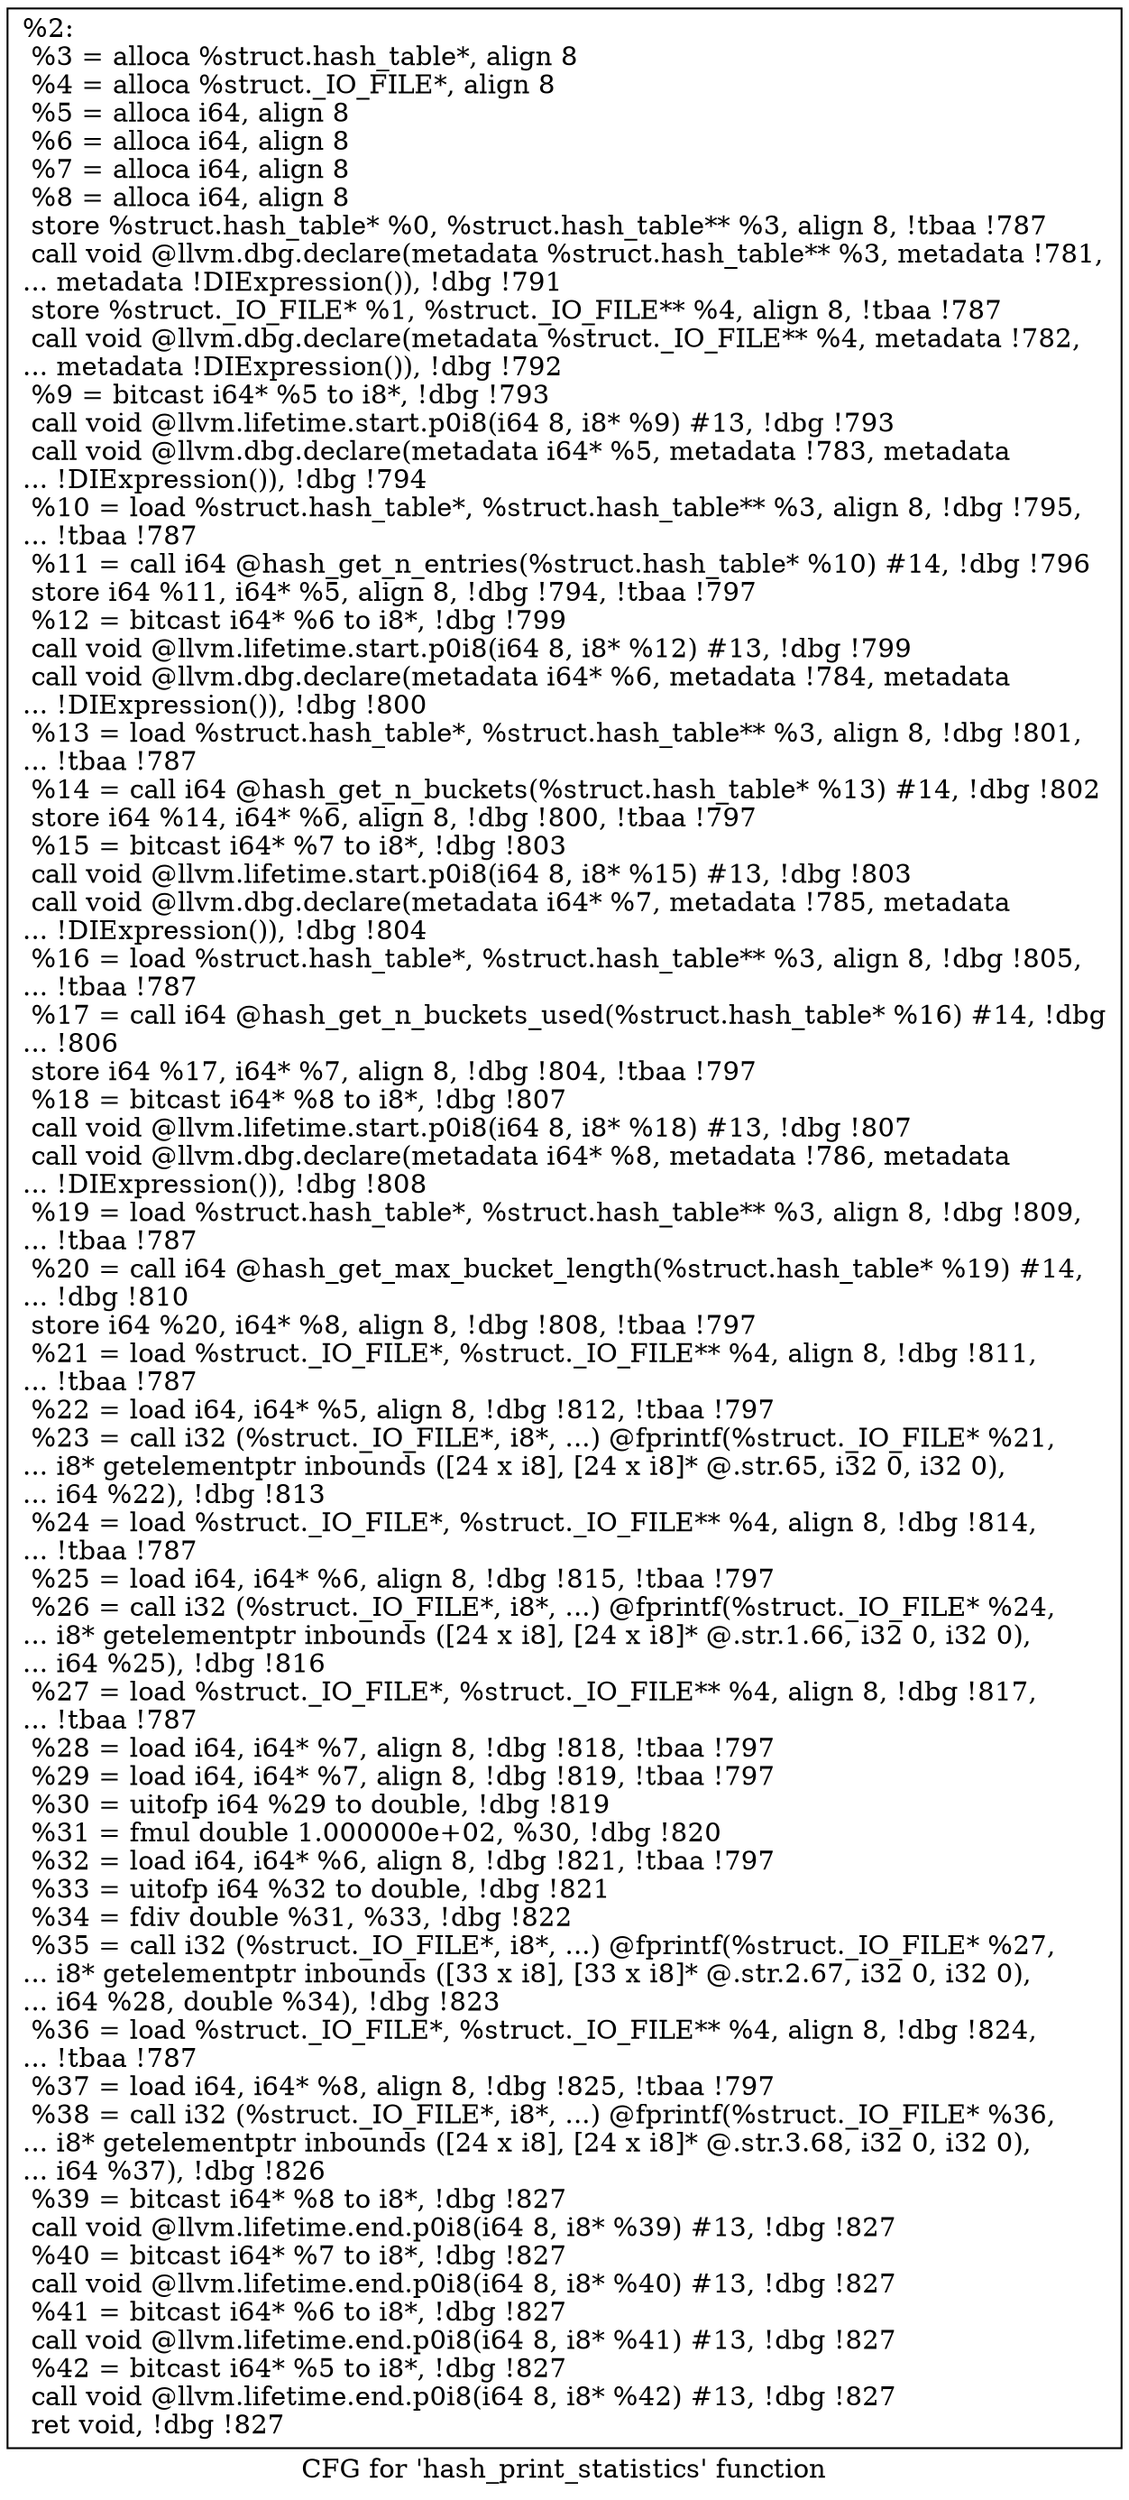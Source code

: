 digraph "CFG for 'hash_print_statistics' function" {
	label="CFG for 'hash_print_statistics' function";

	Node0x24b14f0 [shape=record,label="{%2:\l  %3 = alloca %struct.hash_table*, align 8\l  %4 = alloca %struct._IO_FILE*, align 8\l  %5 = alloca i64, align 8\l  %6 = alloca i64, align 8\l  %7 = alloca i64, align 8\l  %8 = alloca i64, align 8\l  store %struct.hash_table* %0, %struct.hash_table** %3, align 8, !tbaa !787\l  call void @llvm.dbg.declare(metadata %struct.hash_table** %3, metadata !781,\l... metadata !DIExpression()), !dbg !791\l  store %struct._IO_FILE* %1, %struct._IO_FILE** %4, align 8, !tbaa !787\l  call void @llvm.dbg.declare(metadata %struct._IO_FILE** %4, metadata !782,\l... metadata !DIExpression()), !dbg !792\l  %9 = bitcast i64* %5 to i8*, !dbg !793\l  call void @llvm.lifetime.start.p0i8(i64 8, i8* %9) #13, !dbg !793\l  call void @llvm.dbg.declare(metadata i64* %5, metadata !783, metadata\l... !DIExpression()), !dbg !794\l  %10 = load %struct.hash_table*, %struct.hash_table** %3, align 8, !dbg !795,\l... !tbaa !787\l  %11 = call i64 @hash_get_n_entries(%struct.hash_table* %10) #14, !dbg !796\l  store i64 %11, i64* %5, align 8, !dbg !794, !tbaa !797\l  %12 = bitcast i64* %6 to i8*, !dbg !799\l  call void @llvm.lifetime.start.p0i8(i64 8, i8* %12) #13, !dbg !799\l  call void @llvm.dbg.declare(metadata i64* %6, metadata !784, metadata\l... !DIExpression()), !dbg !800\l  %13 = load %struct.hash_table*, %struct.hash_table** %3, align 8, !dbg !801,\l... !tbaa !787\l  %14 = call i64 @hash_get_n_buckets(%struct.hash_table* %13) #14, !dbg !802\l  store i64 %14, i64* %6, align 8, !dbg !800, !tbaa !797\l  %15 = bitcast i64* %7 to i8*, !dbg !803\l  call void @llvm.lifetime.start.p0i8(i64 8, i8* %15) #13, !dbg !803\l  call void @llvm.dbg.declare(metadata i64* %7, metadata !785, metadata\l... !DIExpression()), !dbg !804\l  %16 = load %struct.hash_table*, %struct.hash_table** %3, align 8, !dbg !805,\l... !tbaa !787\l  %17 = call i64 @hash_get_n_buckets_used(%struct.hash_table* %16) #14, !dbg\l... !806\l  store i64 %17, i64* %7, align 8, !dbg !804, !tbaa !797\l  %18 = bitcast i64* %8 to i8*, !dbg !807\l  call void @llvm.lifetime.start.p0i8(i64 8, i8* %18) #13, !dbg !807\l  call void @llvm.dbg.declare(metadata i64* %8, metadata !786, metadata\l... !DIExpression()), !dbg !808\l  %19 = load %struct.hash_table*, %struct.hash_table** %3, align 8, !dbg !809,\l... !tbaa !787\l  %20 = call i64 @hash_get_max_bucket_length(%struct.hash_table* %19) #14,\l... !dbg !810\l  store i64 %20, i64* %8, align 8, !dbg !808, !tbaa !797\l  %21 = load %struct._IO_FILE*, %struct._IO_FILE** %4, align 8, !dbg !811,\l... !tbaa !787\l  %22 = load i64, i64* %5, align 8, !dbg !812, !tbaa !797\l  %23 = call i32 (%struct._IO_FILE*, i8*, ...) @fprintf(%struct._IO_FILE* %21,\l... i8* getelementptr inbounds ([24 x i8], [24 x i8]* @.str.65, i32 0, i32 0),\l... i64 %22), !dbg !813\l  %24 = load %struct._IO_FILE*, %struct._IO_FILE** %4, align 8, !dbg !814,\l... !tbaa !787\l  %25 = load i64, i64* %6, align 8, !dbg !815, !tbaa !797\l  %26 = call i32 (%struct._IO_FILE*, i8*, ...) @fprintf(%struct._IO_FILE* %24,\l... i8* getelementptr inbounds ([24 x i8], [24 x i8]* @.str.1.66, i32 0, i32 0),\l... i64 %25), !dbg !816\l  %27 = load %struct._IO_FILE*, %struct._IO_FILE** %4, align 8, !dbg !817,\l... !tbaa !787\l  %28 = load i64, i64* %7, align 8, !dbg !818, !tbaa !797\l  %29 = load i64, i64* %7, align 8, !dbg !819, !tbaa !797\l  %30 = uitofp i64 %29 to double, !dbg !819\l  %31 = fmul double 1.000000e+02, %30, !dbg !820\l  %32 = load i64, i64* %6, align 8, !dbg !821, !tbaa !797\l  %33 = uitofp i64 %32 to double, !dbg !821\l  %34 = fdiv double %31, %33, !dbg !822\l  %35 = call i32 (%struct._IO_FILE*, i8*, ...) @fprintf(%struct._IO_FILE* %27,\l... i8* getelementptr inbounds ([33 x i8], [33 x i8]* @.str.2.67, i32 0, i32 0),\l... i64 %28, double %34), !dbg !823\l  %36 = load %struct._IO_FILE*, %struct._IO_FILE** %4, align 8, !dbg !824,\l... !tbaa !787\l  %37 = load i64, i64* %8, align 8, !dbg !825, !tbaa !797\l  %38 = call i32 (%struct._IO_FILE*, i8*, ...) @fprintf(%struct._IO_FILE* %36,\l... i8* getelementptr inbounds ([24 x i8], [24 x i8]* @.str.3.68, i32 0, i32 0),\l... i64 %37), !dbg !826\l  %39 = bitcast i64* %8 to i8*, !dbg !827\l  call void @llvm.lifetime.end.p0i8(i64 8, i8* %39) #13, !dbg !827\l  %40 = bitcast i64* %7 to i8*, !dbg !827\l  call void @llvm.lifetime.end.p0i8(i64 8, i8* %40) #13, !dbg !827\l  %41 = bitcast i64* %6 to i8*, !dbg !827\l  call void @llvm.lifetime.end.p0i8(i64 8, i8* %41) #13, !dbg !827\l  %42 = bitcast i64* %5 to i8*, !dbg !827\l  call void @llvm.lifetime.end.p0i8(i64 8, i8* %42) #13, !dbg !827\l  ret void, !dbg !827\l}"];
}
